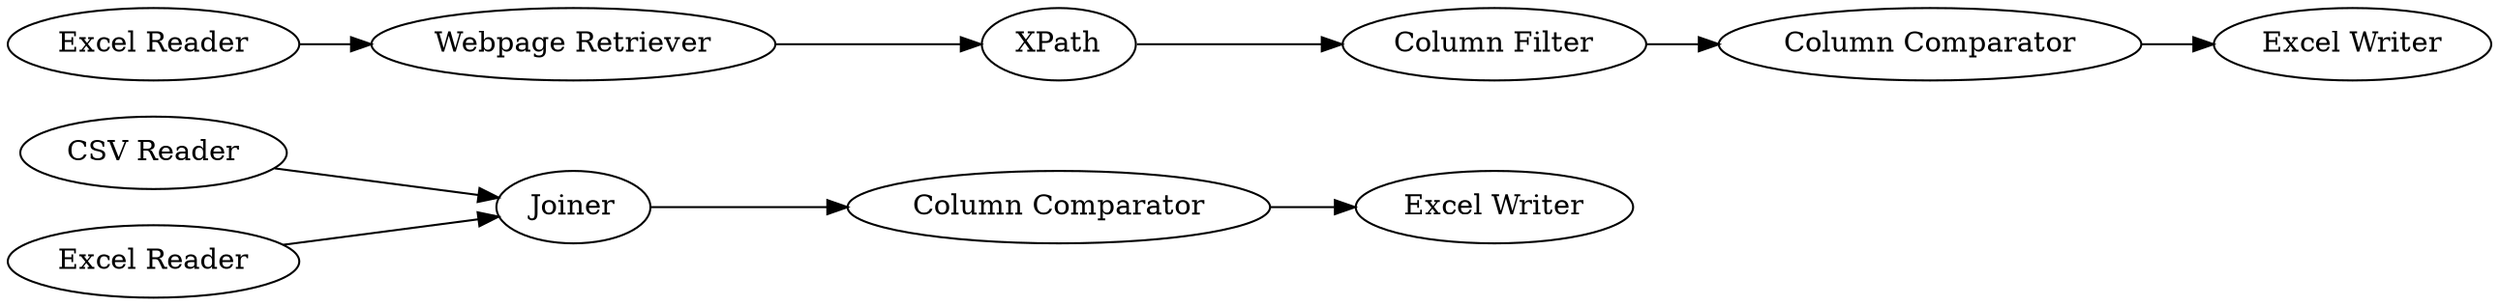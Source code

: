 digraph {
	"-4652187640337479109_23" [label=Joiner]
	"-4652187640337479109_41" [label=XPath]
	"-4652187640337479109_46" [label="Column Filter"]
	"-4652187640337479109_45" [label="Excel Writer"]
	"-4652187640337479109_43" [label="Column Comparator"]
	"-4652187640337479109_38" [label="CSV Reader"]
	"-4652187640337479109_40" [label="Webpage Retriever"]
	"-4652187640337479109_44" [label="Excel Reader"]
	"-4652187640337479109_32" [label="Excel Writer"]
	"-4652187640337479109_35" [label="Excel Reader"]
	"-4652187640337479109_27" [label="Column Comparator"]
	"-4652187640337479109_41" -> "-4652187640337479109_46"
	"-4652187640337479109_27" -> "-4652187640337479109_32"
	"-4652187640337479109_35" -> "-4652187640337479109_23"
	"-4652187640337479109_43" -> "-4652187640337479109_45"
	"-4652187640337479109_38" -> "-4652187640337479109_23"
	"-4652187640337479109_23" -> "-4652187640337479109_27"
	"-4652187640337479109_46" -> "-4652187640337479109_43"
	"-4652187640337479109_44" -> "-4652187640337479109_40"
	"-4652187640337479109_40" -> "-4652187640337479109_41"
	rankdir=LR
}
